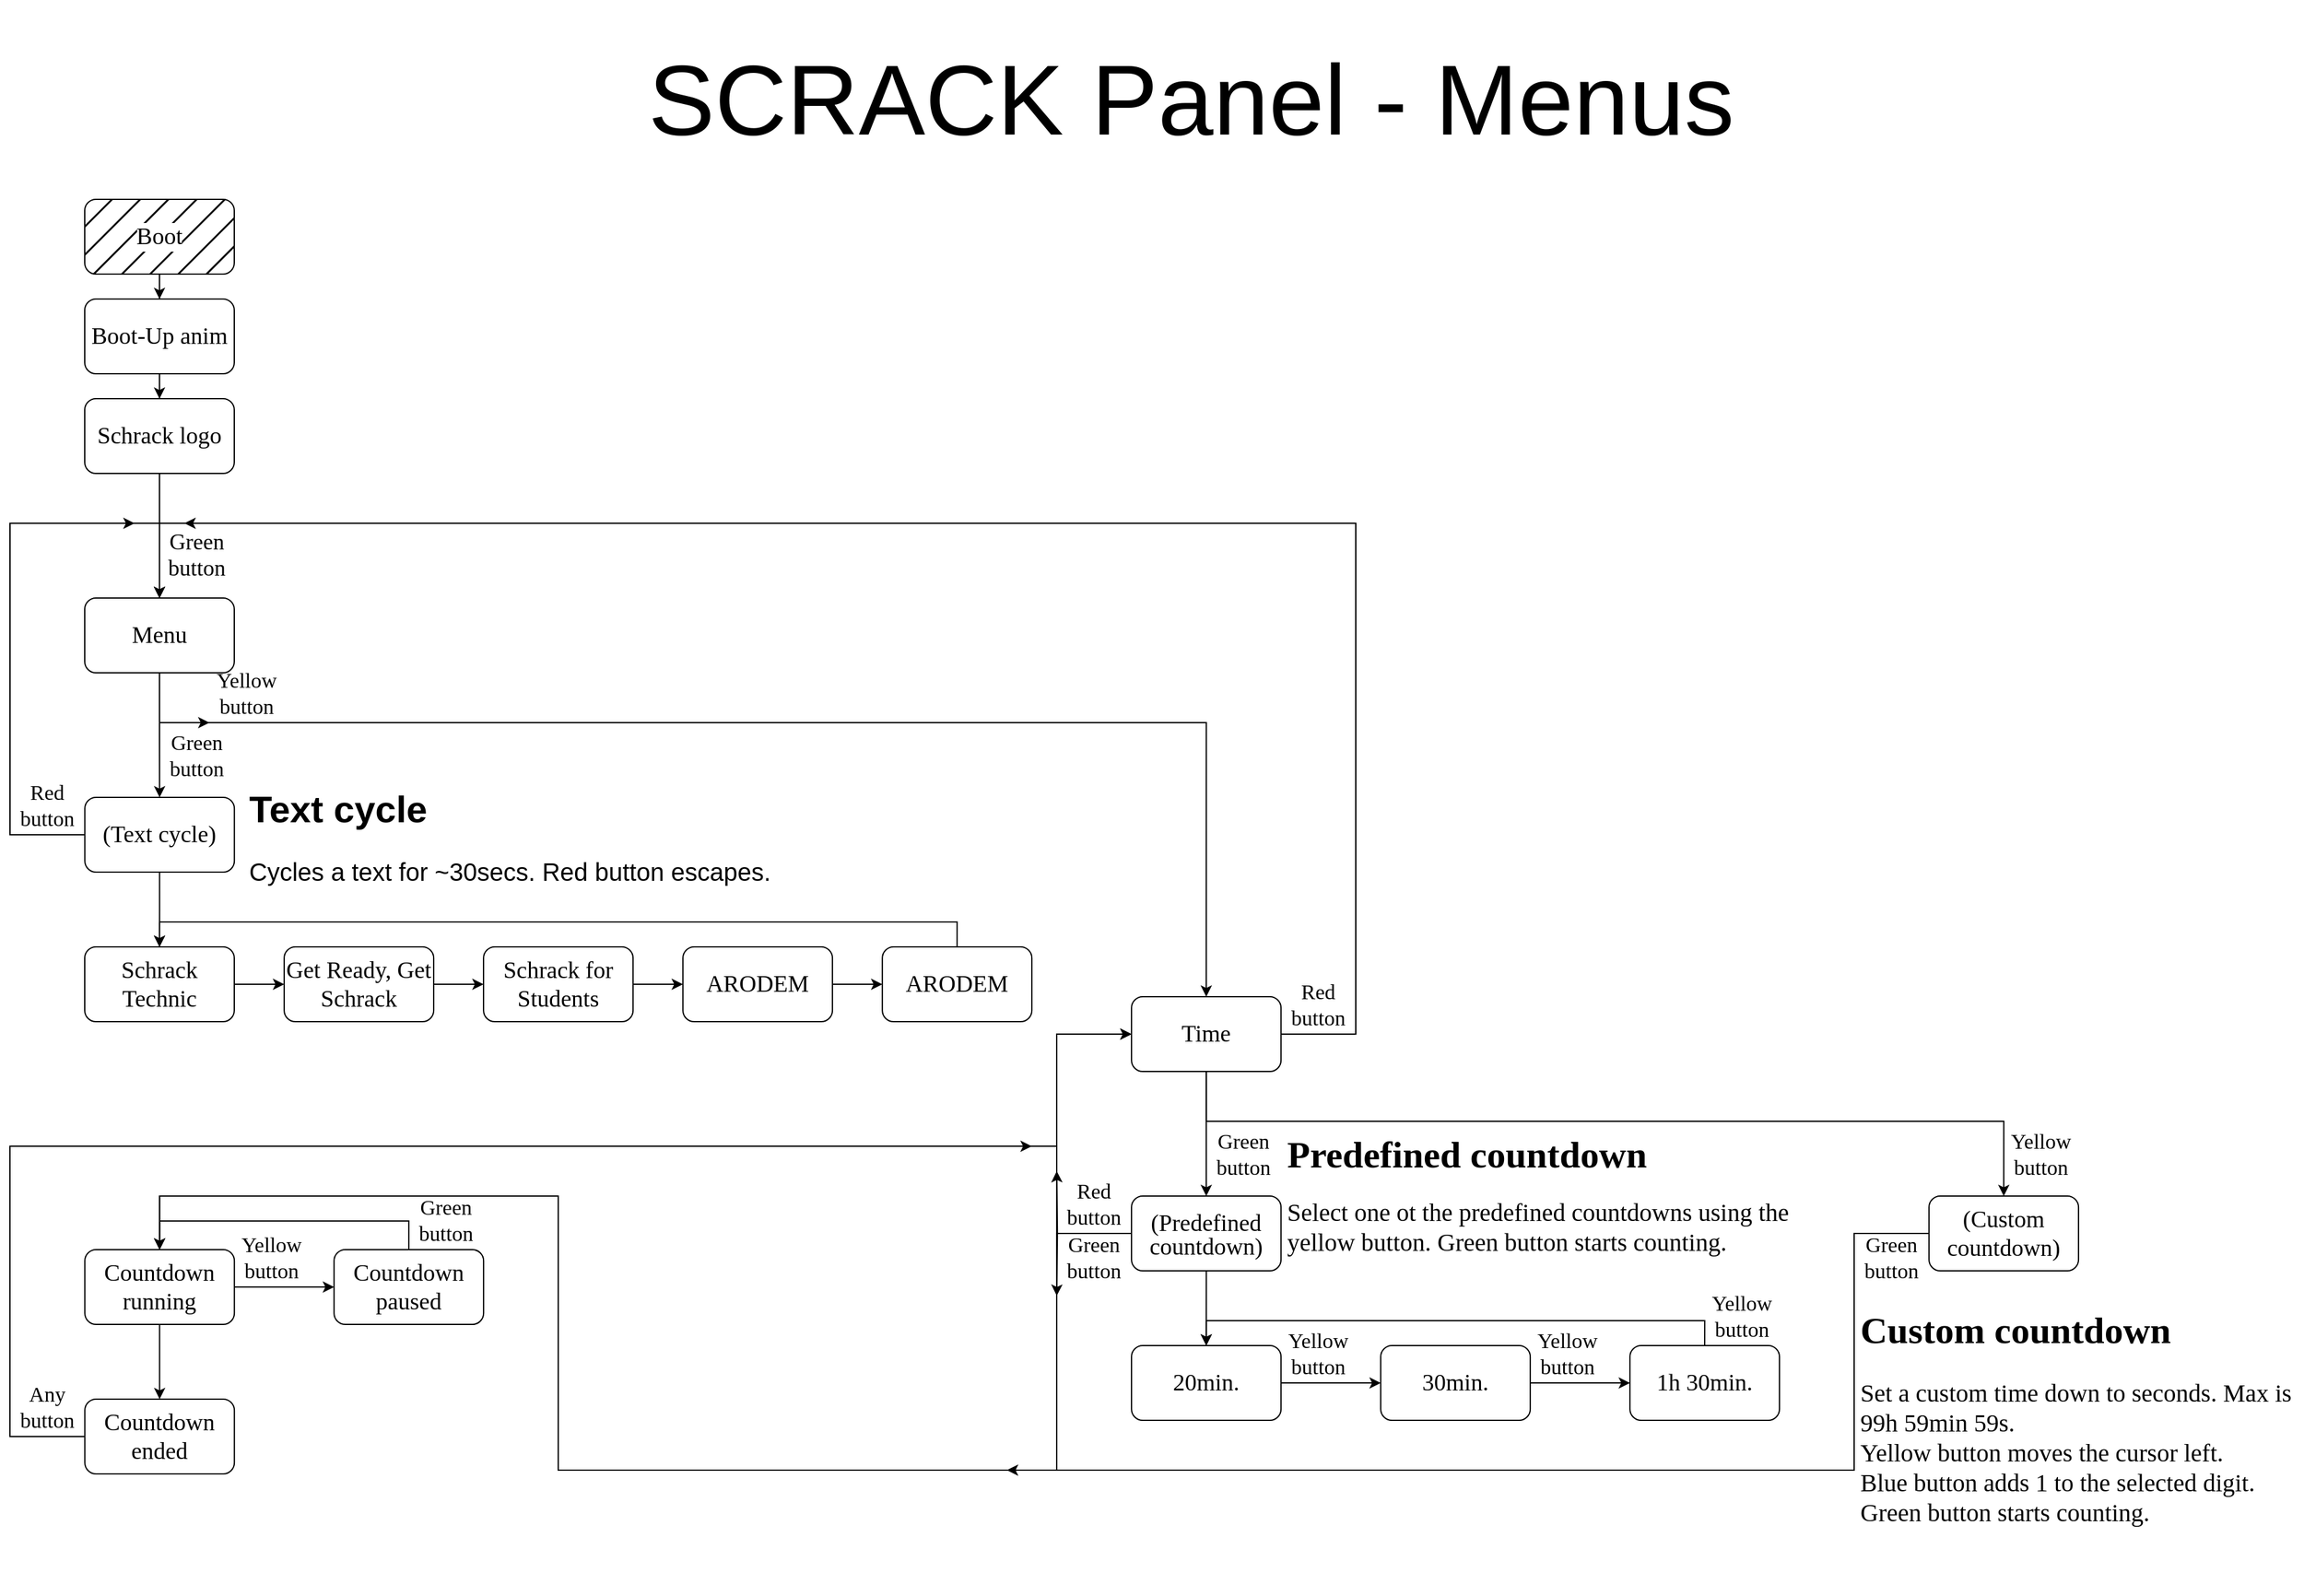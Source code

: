 <mxfile version="24.4.8" type="device">
  <diagram name="Page-1" id="O6bcs-abmlyXL-6Mab-k">
    <mxGraphModel dx="1420" dy="870" grid="1" gridSize="10" guides="1" tooltips="1" connect="1" arrows="1" fold="1" page="1" pageScale="1" pageWidth="2336" pageHeight="1654" math="0" shadow="0">
      <root>
        <mxCell id="0" />
        <mxCell id="1" parent="0" />
        <mxCell id="UJFcI3xOjRwTeI_TndEH-33" style="edgeStyle=orthogonalEdgeStyle;rounded=0;orthogonalLoop=1;jettySize=auto;html=1;entryX=0.5;entryY=0;entryDx=0;entryDy=0;exitX=0;exitY=0.5;exitDx=0;exitDy=0;" parent="1" source="SXCyoP0QDoGg-8MIkyOE-16" target="SXCyoP0QDoGg-8MIkyOE-84" edge="1">
          <mxGeometry relative="1" as="geometry">
            <mxPoint x="400.8" y="1129.84" as="sourcePoint" />
            <Array as="points">
              <mxPoint x="220.06" y="710" />
              <mxPoint x="220.06" y="460" />
              <mxPoint x="340.06" y="460" />
            </Array>
          </mxGeometry>
        </mxCell>
        <mxCell id="SXCyoP0QDoGg-8MIkyOE-23" style="edgeStyle=orthogonalEdgeStyle;rounded=0;orthogonalLoop=1;jettySize=auto;html=1;fontFamily=Consolas;" parent="1" source="SXCyoP0QDoGg-8MIkyOE-1" target="SXCyoP0QDoGg-8MIkyOE-22" edge="1">
          <mxGeometry relative="1" as="geometry" />
        </mxCell>
        <mxCell id="SXCyoP0QDoGg-8MIkyOE-1" value="&lt;font style=&quot;font-size: 19px;&quot;&gt;Boot&lt;/font&gt;" style="rounded=1;whiteSpace=wrap;html=1;fillColor=#000000;fontFamily=Consolas;glass=0;fillStyle=hatch;labelBackgroundColor=default;labelBorderColor=none;fontColor=default;fontSize=19;" parent="1" vertex="1">
          <mxGeometry x="280" y="200" width="120" height="60" as="geometry" />
        </mxCell>
        <mxCell id="SXCyoP0QDoGg-8MIkyOE-37" style="edgeStyle=orthogonalEdgeStyle;rounded=0;orthogonalLoop=1;jettySize=auto;html=1;entryX=0.5;entryY=0;entryDx=0;entryDy=0;fontFamily=Consolas;" parent="1" source="SXCyoP0QDoGg-8MIkyOE-6" target="SXCyoP0QDoGg-8MIkyOE-84" edge="1">
          <mxGeometry relative="1" as="geometry">
            <Array as="points" />
          </mxGeometry>
        </mxCell>
        <mxCell id="SXCyoP0QDoGg-8MIkyOE-6" value="Schrack logo" style="rounded=1;whiteSpace=wrap;html=1;fontFamily=Consolas;strokeColor=default;align=center;verticalAlign=middle;fontSize=19;fontColor=default;fillColor=none;fillStyle=auto;gradientColor=none;gradientDirection=south;" parent="1" vertex="1">
          <mxGeometry x="280" y="360" width="120" height="60" as="geometry" />
        </mxCell>
        <mxCell id="UJFcI3xOjRwTeI_TndEH-34" style="edgeStyle=orthogonalEdgeStyle;rounded=0;orthogonalLoop=1;jettySize=auto;html=1;entryX=0.5;entryY=0;entryDx=0;entryDy=0;" parent="1" source="SXCyoP0QDoGg-8MIkyOE-9" target="UJFcI3xOjRwTeI_TndEH-24" edge="1">
          <mxGeometry relative="1" as="geometry">
            <Array as="points">
              <mxPoint x="1180.06" y="1070" />
              <mxPoint x="1180.06" y="1070" />
            </Array>
          </mxGeometry>
        </mxCell>
        <mxCell id="UJFcI3xOjRwTeI_TndEH-57" style="edgeStyle=orthogonalEdgeStyle;rounded=0;orthogonalLoop=1;jettySize=auto;html=1;entryX=0;entryY=0.5;entryDx=0;entryDy=0;" parent="1" source="SXCyoP0QDoGg-8MIkyOE-9" target="SXCyoP0QDoGg-8MIkyOE-87" edge="1">
          <mxGeometry relative="1" as="geometry">
            <Array as="points">
              <mxPoint x="1060.06" y="1030" />
              <mxPoint x="1060.06" y="870" />
            </Array>
          </mxGeometry>
        </mxCell>
        <mxCell id="UJFcI3xOjRwTeI_TndEH-61" style="edgeStyle=orthogonalEdgeStyle;rounded=0;orthogonalLoop=1;jettySize=auto;html=1;entryX=0.5;entryY=0;entryDx=0;entryDy=0;" parent="1" source="SXCyoP0QDoGg-8MIkyOE-9" target="UJFcI3xOjRwTeI_TndEH-60" edge="1">
          <mxGeometry relative="1" as="geometry">
            <Array as="points">
              <mxPoint x="1060" y="1030" />
              <mxPoint x="1060" y="1220" />
              <mxPoint x="660" y="1220" />
              <mxPoint x="660" y="1000" />
              <mxPoint x="340" y="1000" />
            </Array>
          </mxGeometry>
        </mxCell>
        <mxCell id="UJFcI3xOjRwTeI_TndEH-65" style="edgeStyle=orthogonalEdgeStyle;rounded=0;orthogonalLoop=1;jettySize=auto;html=1;" parent="1" source="SXCyoP0QDoGg-8MIkyOE-9" edge="1">
          <mxGeometry relative="1" as="geometry">
            <mxPoint x="1060.06" y="1080" as="targetPoint" />
          </mxGeometry>
        </mxCell>
        <mxCell id="UJFcI3xOjRwTeI_TndEH-66" style="edgeStyle=orthogonalEdgeStyle;rounded=0;orthogonalLoop=1;jettySize=auto;html=1;" parent="1" source="SXCyoP0QDoGg-8MIkyOE-9" edge="1">
          <mxGeometry relative="1" as="geometry">
            <mxPoint x="1060.06" y="980" as="targetPoint" />
          </mxGeometry>
        </mxCell>
        <mxCell id="UJFcI3xOjRwTeI_TndEH-67" style="edgeStyle=orthogonalEdgeStyle;rounded=0;orthogonalLoop=1;jettySize=auto;html=1;" parent="1" source="SXCyoP0QDoGg-8MIkyOE-9" edge="1">
          <mxGeometry relative="1" as="geometry">
            <mxPoint x="1020.06" y="1220" as="targetPoint" />
            <Array as="points">
              <mxPoint x="1060.06" y="1030" />
              <mxPoint x="1060.06" y="1220" />
            </Array>
          </mxGeometry>
        </mxCell>
        <mxCell id="SXCyoP0QDoGg-8MIkyOE-9" value="&lt;p style=&quot;line-height: 100%; font-size: 19px;&quot;&gt;(Predefined countdown)&lt;/p&gt;" style="rounded=1;whiteSpace=wrap;html=1;fontFamily=Consolas;fillStyle=auto;strokeColor=default;align=center;verticalAlign=middle;fontSize=19;fontColor=default;fillColor=none;gradientColor=none;gradientDirection=south;" parent="1" vertex="1">
          <mxGeometry x="1120.06" y="1000" width="120" height="60" as="geometry" />
        </mxCell>
        <mxCell id="UJFcI3xOjRwTeI_TndEH-79" style="edgeStyle=orthogonalEdgeStyle;rounded=0;orthogonalLoop=1;jettySize=auto;html=1;" parent="1" source="SXCyoP0QDoGg-8MIkyOE-16" edge="1">
          <mxGeometry relative="1" as="geometry">
            <mxPoint x="320" y="460" as="targetPoint" />
            <Array as="points">
              <mxPoint x="220.06" y="710" />
              <mxPoint x="220.06" y="460" />
            </Array>
          </mxGeometry>
        </mxCell>
        <mxCell id="SXCyoP0QDoGg-8MIkyOE-16" value="(Text cycle)" style="rounded=1;whiteSpace=wrap;html=1;fontFamily=Consolas;strokeColor=default;align=center;verticalAlign=middle;fontSize=19;fontColor=default;fillColor=none;fillStyle=auto;gradientColor=none;gradientDirection=south;" parent="1" vertex="1">
          <mxGeometry x="280.09" y="680" width="120" height="60" as="geometry" />
        </mxCell>
        <mxCell id="UJFcI3xOjRwTeI_TndEH-2" style="edgeStyle=orthogonalEdgeStyle;rounded=0;orthogonalLoop=1;jettySize=auto;html=1;entryX=0;entryY=0.5;entryDx=0;entryDy=0;" parent="1" source="SXCyoP0QDoGg-8MIkyOE-17" target="SXCyoP0QDoGg-8MIkyOE-19" edge="1">
          <mxGeometry relative="1" as="geometry" />
        </mxCell>
        <mxCell id="SXCyoP0QDoGg-8MIkyOE-17" value="&lt;div style=&quot;font-size: 19px;&quot;&gt;Schrack Technic&lt;/div&gt;" style="rounded=1;whiteSpace=wrap;html=1;fontFamily=Consolas;strokeColor=default;align=center;verticalAlign=middle;fontSize=19;fontColor=default;fillColor=none;fillStyle=auto;gradientColor=none;gradientDirection=south;" parent="1" vertex="1">
          <mxGeometry x="280" y="800" width="120" height="60" as="geometry" />
        </mxCell>
        <mxCell id="UJFcI3xOjRwTeI_TndEH-3" style="edgeStyle=orthogonalEdgeStyle;rounded=0;orthogonalLoop=1;jettySize=auto;html=1;entryX=0;entryY=0.5;entryDx=0;entryDy=0;" parent="1" source="SXCyoP0QDoGg-8MIkyOE-19" target="SXCyoP0QDoGg-8MIkyOE-20" edge="1">
          <mxGeometry relative="1" as="geometry" />
        </mxCell>
        <mxCell id="SXCyoP0QDoGg-8MIkyOE-19" value="Get Ready, Get Schrack" style="rounded=1;whiteSpace=wrap;html=1;fontFamily=Consolas;strokeColor=default;align=center;verticalAlign=middle;fontSize=19;fontColor=default;fillColor=none;fillStyle=auto;gradientColor=none;gradientDirection=south;" parent="1" vertex="1">
          <mxGeometry x="440.06" y="800" width="120" height="60" as="geometry" />
        </mxCell>
        <mxCell id="UJFcI3xOjRwTeI_TndEH-4" style="edgeStyle=orthogonalEdgeStyle;rounded=0;orthogonalLoop=1;jettySize=auto;html=1;entryX=0;entryY=0.5;entryDx=0;entryDy=0;" parent="1" source="SXCyoP0QDoGg-8MIkyOE-20" target="SXCyoP0QDoGg-8MIkyOE-21" edge="1">
          <mxGeometry relative="1" as="geometry">
            <mxPoint x="360" y="1040" as="targetPoint" />
          </mxGeometry>
        </mxCell>
        <mxCell id="SXCyoP0QDoGg-8MIkyOE-20" value="&lt;div style=&quot;font-size: 19px;&quot;&gt;&lt;span style=&quot;background-color: initial; font-size: 19px;&quot;&gt;Schrack for Students&lt;/span&gt;&lt;/div&gt;" style="rounded=1;whiteSpace=wrap;html=1;fontFamily=Consolas;strokeColor=default;align=center;verticalAlign=middle;fontSize=19;fontColor=default;fillColor=none;fillStyle=auto;gradientColor=none;gradientDirection=south;" parent="1" vertex="1">
          <mxGeometry x="600.06" y="800" width="120" height="60" as="geometry" />
        </mxCell>
        <mxCell id="UJFcI3xOjRwTeI_TndEH-6" style="edgeStyle=orthogonalEdgeStyle;rounded=0;orthogonalLoop=1;jettySize=auto;html=1;entryX=0;entryY=0.5;entryDx=0;entryDy=0;" parent="1" source="SXCyoP0QDoGg-8MIkyOE-21" target="UJFcI3xOjRwTeI_TndEH-5" edge="1">
          <mxGeometry relative="1" as="geometry">
            <mxPoint x="920.06" y="830" as="targetPoint" />
          </mxGeometry>
        </mxCell>
        <mxCell id="SXCyoP0QDoGg-8MIkyOE-21" value="&lt;div style=&quot;font-size: 19px;&quot;&gt;&lt;span style=&quot;background-color: initial; font-size: 19px;&quot;&gt;ARODEM&lt;/span&gt;&lt;br style=&quot;font-size: 19px;&quot;&gt;&lt;/div&gt;" style="rounded=1;whiteSpace=wrap;html=1;fontFamily=Consolas;strokeColor=default;align=center;verticalAlign=middle;fontSize=19;fontColor=default;fillColor=none;fillStyle=auto;gradientColor=none;gradientDirection=south;" parent="1" vertex="1">
          <mxGeometry x="760.06" y="800" width="120" height="60" as="geometry" />
        </mxCell>
        <mxCell id="SXCyoP0QDoGg-8MIkyOE-24" style="edgeStyle=orthogonalEdgeStyle;rounded=0;orthogonalLoop=1;jettySize=auto;html=1;entryX=0.5;entryY=0;entryDx=0;entryDy=0;fontFamily=Consolas;" parent="1" source="SXCyoP0QDoGg-8MIkyOE-22" target="SXCyoP0QDoGg-8MIkyOE-6" edge="1">
          <mxGeometry relative="1" as="geometry" />
        </mxCell>
        <mxCell id="SXCyoP0QDoGg-8MIkyOE-22" value="Boot-Up anim" style="rounded=1;whiteSpace=wrap;html=1;fontFamily=Consolas;fillColor=none;fillStyle=auto;strokeColor=default;align=center;verticalAlign=middle;fontSize=19;fontColor=default;gradientColor=none;gradientDirection=south;" parent="1" vertex="1">
          <mxGeometry x="280" y="280" width="120" height="60" as="geometry" />
        </mxCell>
        <mxCell id="SXCyoP0QDoGg-8MIkyOE-85" style="edgeStyle=orthogonalEdgeStyle;rounded=0;orthogonalLoop=1;jettySize=auto;html=1;entryX=0.5;entryY=0;entryDx=0;entryDy=0;fontFamily=Consolas;" parent="1" source="SXCyoP0QDoGg-8MIkyOE-84" target="SXCyoP0QDoGg-8MIkyOE-16" edge="1">
          <mxGeometry relative="1" as="geometry">
            <mxPoint x="1100.06" y="760" as="targetPoint" />
            <Array as="points">
              <mxPoint x="340.06" y="630" />
              <mxPoint x="340.06" y="630" />
            </Array>
          </mxGeometry>
        </mxCell>
        <mxCell id="SXCyoP0QDoGg-8MIkyOE-90" style="edgeStyle=orthogonalEdgeStyle;rounded=0;orthogonalLoop=1;jettySize=auto;html=1;entryX=0.5;entryY=0;entryDx=0;entryDy=0;fontFamily=Consolas;" parent="1" source="SXCyoP0QDoGg-8MIkyOE-84" target="SXCyoP0QDoGg-8MIkyOE-87" edge="1">
          <mxGeometry relative="1" as="geometry">
            <Array as="points">
              <mxPoint x="340.06" y="620" />
              <mxPoint x="1180.06" y="620" />
            </Array>
          </mxGeometry>
        </mxCell>
        <mxCell id="UJFcI3xOjRwTeI_TndEH-76" style="edgeStyle=orthogonalEdgeStyle;rounded=0;orthogonalLoop=1;jettySize=auto;html=1;" parent="1" source="SXCyoP0QDoGg-8MIkyOE-84" edge="1">
          <mxGeometry relative="1" as="geometry">
            <mxPoint x="380.06" y="620" as="targetPoint" />
            <Array as="points">
              <mxPoint x="340.06" y="620" />
            </Array>
          </mxGeometry>
        </mxCell>
        <mxCell id="SXCyoP0QDoGg-8MIkyOE-84" value="Menu" style="rounded=1;whiteSpace=wrap;html=1;fontFamily=Consolas;strokeColor=default;align=center;verticalAlign=middle;fontSize=19;fontColor=default;fillColor=none;fillStyle=auto;gradientColor=none;gradientDirection=south;" parent="1" vertex="1">
          <mxGeometry x="280" y="520" width="120" height="60" as="geometry" />
        </mxCell>
        <mxCell id="UJFcI3xOjRwTeI_TndEH-15" style="edgeStyle=orthogonalEdgeStyle;rounded=0;orthogonalLoop=1;jettySize=auto;html=1;entryX=0.5;entryY=0;entryDx=0;entryDy=0;" parent="1" source="SXCyoP0QDoGg-8MIkyOE-87" target="SXCyoP0QDoGg-8MIkyOE-84" edge="1">
          <mxGeometry relative="1" as="geometry">
            <Array as="points">
              <mxPoint x="1300.06" y="870" />
              <mxPoint x="1300.06" y="460" />
              <mxPoint x="340.06" y="460" />
            </Array>
          </mxGeometry>
        </mxCell>
        <mxCell id="UJFcI3xOjRwTeI_TndEH-21" style="edgeStyle=orthogonalEdgeStyle;rounded=0;orthogonalLoop=1;jettySize=auto;html=1;entryX=0.5;entryY=0;entryDx=0;entryDy=0;" parent="1" source="SXCyoP0QDoGg-8MIkyOE-87" target="SXCyoP0QDoGg-8MIkyOE-9" edge="1">
          <mxGeometry relative="1" as="geometry" />
        </mxCell>
        <mxCell id="UJFcI3xOjRwTeI_TndEH-80" style="edgeStyle=orthogonalEdgeStyle;rounded=0;orthogonalLoop=1;jettySize=auto;html=1;" parent="1" source="SXCyoP0QDoGg-8MIkyOE-87" edge="1">
          <mxGeometry relative="1" as="geometry">
            <mxPoint x="360" y="460" as="targetPoint" />
            <Array as="points">
              <mxPoint x="1300.06" y="870" />
              <mxPoint x="1300.06" y="460" />
            </Array>
          </mxGeometry>
        </mxCell>
        <mxCell id="SXCyoP0QDoGg-8MIkyOE-87" value="Time" style="rounded=1;whiteSpace=wrap;html=1;fontFamily=Consolas;fillStyle=auto;strokeColor=default;align=center;verticalAlign=middle;fontSize=19;fontColor=default;fillColor=none;gradientColor=none;gradientDirection=south;" parent="1" vertex="1">
          <mxGeometry x="1120.06" y="840" width="120" height="60" as="geometry" />
        </mxCell>
        <mxCell id="SXCyoP0QDoGg-8MIkyOE-130" value="&lt;h1 style=&quot;font-size: 30px;&quot;&gt;&lt;font style=&quot;font-size: 30px;&quot;&gt;Custom countdown&lt;/font&gt;&lt;/h1&gt;&lt;span style=&quot;text-align: center; font-size: 20px;&quot;&gt;&lt;font style=&quot;font-size: 20px;&quot;&gt;Set a custom time down to seconds. Max is 99h 59min 59s.&lt;br&gt;&lt;/font&gt;&lt;/span&gt;&lt;div style=&quot;font-size: 20px;&quot;&gt;&lt;span style=&quot;text-align: center;&quot;&gt;&lt;font style=&quot;font-size: 20px;&quot;&gt;Yellow button moves the cursor left.&lt;br&gt;Blue button adds 1 to the selected digit.&lt;br&gt;Green button starts counting.&lt;/font&gt;&lt;/span&gt;&lt;/div&gt;" style="text;html=1;strokeColor=none;fillColor=none;spacing=5;spacingTop=-20;whiteSpace=wrap;overflow=hidden;rounded=0;fontFamily=Consolas;" parent="1" vertex="1">
          <mxGeometry x="1700.06" y="1080" width="359.94" height="240" as="geometry" />
        </mxCell>
        <mxCell id="UJFcI3xOjRwTeI_TndEH-1" style="edgeStyle=orthogonalEdgeStyle;rounded=0;orthogonalLoop=1;jettySize=auto;html=1;entryX=0.5;entryY=0;entryDx=0;entryDy=0;exitX=0.5;exitY=1;exitDx=0;exitDy=0;" parent="1" source="SXCyoP0QDoGg-8MIkyOE-16" target="SXCyoP0QDoGg-8MIkyOE-17" edge="1">
          <mxGeometry relative="1" as="geometry">
            <mxPoint x="420.09" y="710" as="sourcePoint" />
            <mxPoint x="520.09" y="800" as="targetPoint" />
            <Array as="points" />
          </mxGeometry>
        </mxCell>
        <mxCell id="UJFcI3xOjRwTeI_TndEH-7" style="edgeStyle=orthogonalEdgeStyle;rounded=0;orthogonalLoop=1;jettySize=auto;html=1;entryX=0.5;entryY=0;entryDx=0;entryDy=0;exitX=0.5;exitY=0;exitDx=0;exitDy=0;" parent="1" source="UJFcI3xOjRwTeI_TndEH-5" target="SXCyoP0QDoGg-8MIkyOE-17" edge="1">
          <mxGeometry relative="1" as="geometry">
            <mxPoint x="980.06" y="800" as="sourcePoint" />
            <Array as="points">
              <mxPoint x="980.06" y="780" />
              <mxPoint x="340.06" y="780" />
            </Array>
          </mxGeometry>
        </mxCell>
        <mxCell id="UJFcI3xOjRwTeI_TndEH-5" value="&lt;div style=&quot;font-size: 19px;&quot;&gt;&lt;span style=&quot;background-color: initial; font-size: 19px;&quot;&gt;ARODEM&lt;/span&gt;&lt;br style=&quot;font-size: 19px;&quot;&gt;&lt;/div&gt;" style="rounded=1;whiteSpace=wrap;html=1;fontFamily=Consolas;strokeColor=default;align=center;verticalAlign=middle;fontSize=19;fontColor=default;fillColor=none;fillStyle=auto;gradientColor=none;gradientDirection=south;" parent="1" vertex="1">
          <mxGeometry x="920.09" y="800" width="120" height="60" as="geometry" />
        </mxCell>
        <mxCell id="UJFcI3xOjRwTeI_TndEH-8" value="&lt;h1 style=&quot;margin-top: 0px;&quot;&gt;&lt;font style=&quot;font-size: 30px;&quot;&gt;Text cycle&lt;/font&gt;&lt;/h1&gt;&lt;p style=&quot;font-size: 20px;&quot;&gt;Cycles a text for ~30secs.&amp;nbsp;&lt;span style=&quot;background-color: initial;&quot;&gt;Red button escapes.&lt;/span&gt;&lt;/p&gt;" style="text;html=1;whiteSpace=wrap;overflow=hidden;rounded=0;" parent="1" vertex="1">
          <mxGeometry x="410" y="665" width="430" height="90" as="geometry" />
        </mxCell>
        <mxCell id="UJFcI3xOjRwTeI_TndEH-9" value="&lt;div style=&quot;font-size: 17px;&quot;&gt;Red button&lt;/div&gt;" style="text;html=1;strokeColor=none;fillColor=none;align=center;verticalAlign=bottom;whiteSpace=wrap;rounded=0;fontFamily=Consolas;fontSize=17;fontColor=default;" parent="1" vertex="1">
          <mxGeometry x="220.0" y="680" width="60" height="30" as="geometry" />
        </mxCell>
        <mxCell id="UJFcI3xOjRwTeI_TndEH-10" value="&lt;div&gt;Red button&lt;/div&gt;" style="text;html=1;strokeColor=none;fillColor=none;align=center;verticalAlign=bottom;whiteSpace=wrap;rounded=0;fontFamily=Consolas;fontSize=17;fontColor=default;" parent="1" vertex="1">
          <mxGeometry x="1240.06" y="840" width="60" height="30" as="geometry" />
        </mxCell>
        <mxCell id="UJFcI3xOjRwTeI_TndEH-11" value="&lt;div style=&quot;font-size: 18px;&quot;&gt;Green button&lt;/div&gt;" style="text;html=1;strokeColor=none;fillColor=none;align=center;verticalAlign=bottom;whiteSpace=wrap;rounded=0;fontFamily=Consolas;fontSize=17;horizontal=1;fontColor=default;" parent="1" vertex="1">
          <mxGeometry x="340.06" y="480" width="59.94" height="30" as="geometry" />
        </mxCell>
        <mxCell id="UJFcI3xOjRwTeI_TndEH-13" value="&lt;div&gt;Green button&lt;/div&gt;" style="text;html=1;strokeColor=none;fillColor=none;align=center;verticalAlign=bottom;whiteSpace=wrap;rounded=0;fontFamily=Consolas;fontSize=17;fontColor=default;" parent="1" vertex="1">
          <mxGeometry x="340.09" y="640" width="60" height="30" as="geometry" />
        </mxCell>
        <mxCell id="UJFcI3xOjRwTeI_TndEH-14" value="&lt;div&gt;Yellow button&lt;/div&gt;" style="text;html=1;strokeColor=none;fillColor=none;align=center;verticalAlign=bottom;whiteSpace=wrap;rounded=0;fontFamily=Consolas;fontSize=17;fontColor=default;" parent="1" vertex="1">
          <mxGeometry x="380.06" y="590" width="60" height="30" as="geometry" />
        </mxCell>
        <mxCell id="UJFcI3xOjRwTeI_TndEH-17" value="&lt;div&gt;Green button&lt;/div&gt;" style="text;html=1;strokeColor=none;fillColor=none;align=center;verticalAlign=bottom;whiteSpace=wrap;rounded=0;fontFamily=Consolas;fontSize=17;fontColor=default;" parent="1" vertex="1">
          <mxGeometry x="1180.06" y="960" width="60" height="30" as="geometry" />
        </mxCell>
        <mxCell id="UJFcI3xOjRwTeI_TndEH-63" style="edgeStyle=orthogonalEdgeStyle;rounded=0;orthogonalLoop=1;jettySize=auto;html=1;entryX=0.5;entryY=0;entryDx=0;entryDy=0;" parent="1" source="UJFcI3xOjRwTeI_TndEH-18" target="UJFcI3xOjRwTeI_TndEH-60" edge="1">
          <mxGeometry relative="1" as="geometry">
            <Array as="points">
              <mxPoint x="1700" y="1030" />
              <mxPoint x="1700" y="1220" />
              <mxPoint x="660" y="1220" />
              <mxPoint x="660" y="1000" />
              <mxPoint x="340" y="1000" />
            </Array>
          </mxGeometry>
        </mxCell>
        <mxCell id="UJFcI3xOjRwTeI_TndEH-18" value="(Custom countdown)" style="rounded=1;whiteSpace=wrap;html=1;fontFamily=Consolas;fillStyle=auto;strokeColor=default;align=center;verticalAlign=middle;fontSize=19;fontColor=default;fillColor=none;gradientColor=none;gradientDirection=south;" parent="1" vertex="1">
          <mxGeometry x="1760.06" y="1000" width="120" height="60" as="geometry" />
        </mxCell>
        <mxCell id="UJFcI3xOjRwTeI_TndEH-19" value="&lt;div&gt;Yellow button&lt;/div&gt;" style="text;html=1;strokeColor=none;fillColor=none;align=center;verticalAlign=bottom;whiteSpace=wrap;rounded=0;fontFamily=Consolas;fontSize=17;fontColor=default;" parent="1" vertex="1">
          <mxGeometry x="1820.06" y="960" width="60" height="30" as="geometry" />
        </mxCell>
        <mxCell id="UJFcI3xOjRwTeI_TndEH-22" style="edgeStyle=orthogonalEdgeStyle;rounded=0;orthogonalLoop=1;jettySize=auto;html=1;entryX=0.5;entryY=0;entryDx=0;entryDy=0;" parent="1" source="SXCyoP0QDoGg-8MIkyOE-87" target="UJFcI3xOjRwTeI_TndEH-18" edge="1">
          <mxGeometry relative="1" as="geometry">
            <Array as="points">
              <mxPoint x="1180" y="940" />
              <mxPoint x="1820" y="940" />
            </Array>
          </mxGeometry>
        </mxCell>
        <mxCell id="UJFcI3xOjRwTeI_TndEH-48" style="edgeStyle=orthogonalEdgeStyle;rounded=0;orthogonalLoop=1;jettySize=auto;html=1;entryX=0;entryY=0.5;entryDx=0;entryDy=0;" parent="1" source="UJFcI3xOjRwTeI_TndEH-24" target="UJFcI3xOjRwTeI_TndEH-25" edge="1">
          <mxGeometry relative="1" as="geometry" />
        </mxCell>
        <mxCell id="UJFcI3xOjRwTeI_TndEH-24" value="20min." style="rounded=1;whiteSpace=wrap;html=1;fontFamily=Consolas;fillStyle=auto;strokeColor=default;align=center;verticalAlign=middle;fontSize=19;fontColor=default;fillColor=none;gradientColor=none;gradientDirection=south;" parent="1" vertex="1">
          <mxGeometry x="1120.06" y="1120" width="120" height="60" as="geometry" />
        </mxCell>
        <mxCell id="UJFcI3xOjRwTeI_TndEH-49" style="edgeStyle=orthogonalEdgeStyle;rounded=0;orthogonalLoop=1;jettySize=auto;html=1;entryX=0;entryY=0.5;entryDx=0;entryDy=0;" parent="1" source="UJFcI3xOjRwTeI_TndEH-25" target="UJFcI3xOjRwTeI_TndEH-26" edge="1">
          <mxGeometry relative="1" as="geometry" />
        </mxCell>
        <mxCell id="UJFcI3xOjRwTeI_TndEH-25" value="30min." style="rounded=1;whiteSpace=wrap;html=1;fontFamily=Consolas;fillStyle=auto;strokeColor=default;align=center;verticalAlign=middle;fontSize=19;fontColor=default;fillColor=none;gradientColor=none;gradientDirection=south;" parent="1" vertex="1">
          <mxGeometry x="1320.06" y="1120" width="120" height="60" as="geometry" />
        </mxCell>
        <mxCell id="UJFcI3xOjRwTeI_TndEH-47" style="edgeStyle=orthogonalEdgeStyle;rounded=0;orthogonalLoop=1;jettySize=auto;html=1;entryX=0.5;entryY=0;entryDx=0;entryDy=0;exitX=0.5;exitY=0;exitDx=0;exitDy=0;" parent="1" source="UJFcI3xOjRwTeI_TndEH-26" target="UJFcI3xOjRwTeI_TndEH-24" edge="1">
          <mxGeometry relative="1" as="geometry">
            <Array as="points">
              <mxPoint x="1580.06" y="1100" />
              <mxPoint x="1180.06" y="1100" />
            </Array>
          </mxGeometry>
        </mxCell>
        <mxCell id="UJFcI3xOjRwTeI_TndEH-26" value="1h 30min." style="rounded=1;whiteSpace=wrap;html=1;fontFamily=Consolas;fillStyle=auto;strokeColor=default;align=center;verticalAlign=middle;fontSize=19;fontColor=default;fillColor=none;gradientColor=none;gradientDirection=south;" parent="1" vertex="1">
          <mxGeometry x="1520.06" y="1120" width="120" height="60" as="geometry" />
        </mxCell>
        <mxCell id="UJFcI3xOjRwTeI_TndEH-50" value="&lt;div&gt;Yellow button&lt;/div&gt;" style="text;html=1;strokeColor=none;fillColor=none;align=center;verticalAlign=bottom;whiteSpace=wrap;rounded=0;fontFamily=Consolas;fontSize=17;fontColor=default;" parent="1" vertex="1">
          <mxGeometry x="1240.06" y="1120" width="60" height="30" as="geometry" />
        </mxCell>
        <mxCell id="UJFcI3xOjRwTeI_TndEH-51" value="&lt;div&gt;Yellow button&lt;/div&gt;" style="text;html=1;strokeColor=none;fillColor=none;align=center;verticalAlign=bottom;whiteSpace=wrap;rounded=0;fontFamily=Consolas;fontSize=17;fontColor=default;" parent="1" vertex="1">
          <mxGeometry x="1440.06" y="1120" width="60" height="30" as="geometry" />
        </mxCell>
        <mxCell id="UJFcI3xOjRwTeI_TndEH-52" value="&lt;div&gt;Yellow button&lt;/div&gt;" style="text;html=1;strokeColor=none;fillColor=none;align=center;verticalAlign=bottom;whiteSpace=wrap;rounded=0;fontFamily=Consolas;fontSize=17;fontColor=default;" parent="1" vertex="1">
          <mxGeometry x="1580.06" y="1090" width="60" height="30" as="geometry" />
        </mxCell>
        <mxCell id="UJFcI3xOjRwTeI_TndEH-55" value="&lt;div&gt;Red button&lt;/div&gt;" style="text;html=1;strokeColor=none;fillColor=none;align=center;verticalAlign=bottom;whiteSpace=wrap;rounded=0;fontFamily=Consolas;fontSize=17;fontColor=default;" parent="1" vertex="1">
          <mxGeometry x="1060.06" y="1000" width="60" height="30" as="geometry" />
        </mxCell>
        <mxCell id="UJFcI3xOjRwTeI_TndEH-58" value="&lt;h1&gt;&lt;font style=&quot;font-size: 30px;&quot;&gt;Predefined countdown&lt;/font&gt;&lt;/h1&gt;&lt;font style=&quot;font-size: 20px;&quot;&gt;&lt;span style=&quot;text-align: center;&quot;&gt;Select one ot the predefined countdowns using the yellow button.&amp;nbsp;&lt;/span&gt;&lt;span style=&quot;text-align: center; background-color: initial;&quot;&gt;Green button starts counting.&lt;/span&gt;&lt;/font&gt;" style="text;html=1;strokeColor=none;fillColor=none;spacing=5;spacingTop=-20;whiteSpace=wrap;overflow=hidden;rounded=0;fontFamily=Consolas;" parent="1" vertex="1">
          <mxGeometry x="1240.06" y="943" width="440" height="160" as="geometry" />
        </mxCell>
        <mxCell id="UJFcI3xOjRwTeI_TndEH-59" value="&lt;div&gt;Green button&lt;/div&gt;" style="text;html=1;strokeColor=none;fillColor=none;align=center;verticalAlign=bottom;whiteSpace=wrap;rounded=0;fontFamily=Consolas;fontSize=17;fontColor=default;" parent="1" vertex="1">
          <mxGeometry x="1700" y="1043" width="60" height="30" as="geometry" />
        </mxCell>
        <mxCell id="UJFcI3xOjRwTeI_TndEH-73" style="edgeStyle=orthogonalEdgeStyle;rounded=0;orthogonalLoop=1;jettySize=auto;html=1;entryX=0;entryY=0.5;entryDx=0;entryDy=0;" parent="1" source="UJFcI3xOjRwTeI_TndEH-60" target="UJFcI3xOjRwTeI_TndEH-68" edge="1">
          <mxGeometry relative="1" as="geometry" />
        </mxCell>
        <mxCell id="UJFcI3xOjRwTeI_TndEH-75" style="edgeStyle=orthogonalEdgeStyle;rounded=0;orthogonalLoop=1;jettySize=auto;html=1;" parent="1" source="UJFcI3xOjRwTeI_TndEH-60" target="UJFcI3xOjRwTeI_TndEH-74" edge="1">
          <mxGeometry relative="1" as="geometry">
            <Array as="points">
              <mxPoint x="340" y="1130" />
              <mxPoint x="340" y="1130" />
            </Array>
          </mxGeometry>
        </mxCell>
        <mxCell id="UJFcI3xOjRwTeI_TndEH-60" value="Countdown running" style="rounded=1;whiteSpace=wrap;html=1;fontFamily=Consolas;fillStyle=auto;strokeColor=default;align=center;verticalAlign=middle;fontSize=19;fontColor=default;fillColor=none;gradientColor=none;gradientDirection=south;" parent="1" vertex="1">
          <mxGeometry x="280.09" y="1043" width="120" height="60" as="geometry" />
        </mxCell>
        <mxCell id="UJFcI3xOjRwTeI_TndEH-62" value="&lt;div&gt;Green button&lt;/div&gt;" style="text;html=1;strokeColor=none;fillColor=none;align=center;verticalAlign=bottom;whiteSpace=wrap;rounded=0;fontFamily=Consolas;fontSize=17;fontColor=default;" parent="1" vertex="1">
          <mxGeometry x="1060.06" y="1043" width="60" height="30" as="geometry" />
        </mxCell>
        <mxCell id="UJFcI3xOjRwTeI_TndEH-69" style="edgeStyle=orthogonalEdgeStyle;rounded=0;orthogonalLoop=1;jettySize=auto;html=1;entryX=0.5;entryY=0;entryDx=0;entryDy=0;" parent="1" source="UJFcI3xOjRwTeI_TndEH-68" target="UJFcI3xOjRwTeI_TndEH-60" edge="1">
          <mxGeometry relative="1" as="geometry">
            <Array as="points">
              <mxPoint x="540" y="1020" />
              <mxPoint x="340" y="1020" />
            </Array>
          </mxGeometry>
        </mxCell>
        <mxCell id="UJFcI3xOjRwTeI_TndEH-68" value="Countdown paused" style="rounded=1;whiteSpace=wrap;html=1;fontFamily=Consolas;fillStyle=auto;strokeColor=default;align=center;verticalAlign=middle;fontSize=19;fontColor=default;fillColor=none;gradientColor=none;gradientDirection=south;" parent="1" vertex="1">
          <mxGeometry x="480.09" y="1043" width="120" height="60" as="geometry" />
        </mxCell>
        <mxCell id="UJFcI3xOjRwTeI_TndEH-70" value="&lt;div&gt;Green button&lt;/div&gt;" style="text;html=1;strokeColor=none;fillColor=none;align=center;verticalAlign=bottom;whiteSpace=wrap;rounded=0;fontFamily=Consolas;fontSize=17;fontColor=default;" parent="1" vertex="1">
          <mxGeometry x="540.09" y="1013" width="60" height="30" as="geometry" />
        </mxCell>
        <mxCell id="UJFcI3xOjRwTeI_TndEH-71" value="&lt;div&gt;Yellow button&lt;/div&gt;" style="text;html=1;strokeColor=none;fillColor=none;align=center;verticalAlign=bottom;whiteSpace=wrap;rounded=0;fontFamily=Consolas;fontSize=17;fontColor=default;" parent="1" vertex="1">
          <mxGeometry x="400" y="1043" width="60" height="30" as="geometry" />
        </mxCell>
        <mxCell id="UJFcI3xOjRwTeI_TndEH-77" style="edgeStyle=orthogonalEdgeStyle;rounded=0;orthogonalLoop=1;jettySize=auto;html=1;entryX=0;entryY=0.5;entryDx=0;entryDy=0;" parent="1" source="UJFcI3xOjRwTeI_TndEH-74" target="SXCyoP0QDoGg-8MIkyOE-87" edge="1">
          <mxGeometry relative="1" as="geometry">
            <Array as="points">
              <mxPoint x="220" y="1193" />
              <mxPoint x="220" y="960" />
              <mxPoint x="1060" y="960" />
              <mxPoint x="1060" y="870" />
            </Array>
          </mxGeometry>
        </mxCell>
        <mxCell id="KQ1zQFUVo21e3utHD2PA-2" style="edgeStyle=orthogonalEdgeStyle;rounded=0;orthogonalLoop=1;jettySize=auto;html=1;" parent="1" source="UJFcI3xOjRwTeI_TndEH-74" edge="1">
          <mxGeometry relative="1" as="geometry">
            <mxPoint x="1040" y="960" as="targetPoint" />
            <Array as="points">
              <mxPoint x="220" y="1193" />
              <mxPoint x="220" y="960" />
            </Array>
          </mxGeometry>
        </mxCell>
        <mxCell id="UJFcI3xOjRwTeI_TndEH-74" value="Countdown ended" style="rounded=1;whiteSpace=wrap;html=1;fontFamily=Consolas;fillStyle=auto;strokeColor=default;align=center;verticalAlign=middle;fontSize=19;fontColor=default;fillColor=none;gradientColor=none;gradientDirection=south;" parent="1" vertex="1">
          <mxGeometry x="280.09" y="1163" width="120" height="60" as="geometry" />
        </mxCell>
        <mxCell id="UJFcI3xOjRwTeI_TndEH-78" value="&lt;div&gt;Any button&lt;/div&gt;" style="text;html=1;strokeColor=none;fillColor=none;align=center;verticalAlign=bottom;whiteSpace=wrap;rounded=0;fontFamily=Consolas;fontSize=17;fontColor=default;" parent="1" vertex="1">
          <mxGeometry x="220.09" y="1163" width="60" height="30" as="geometry" />
        </mxCell>
        <mxCell id="KQ1zQFUVo21e3utHD2PA-1" value="&lt;font style=&quot;font-size: 80px;&quot;&gt;SCRACK Panel - Menus&lt;/font&gt;" style="text;html=1;align=center;verticalAlign=middle;whiteSpace=wrap;rounded=0;" parent="1" vertex="1">
          <mxGeometry x="576" y="40" width="1184" height="160" as="geometry" />
        </mxCell>
      </root>
    </mxGraphModel>
  </diagram>
</mxfile>
